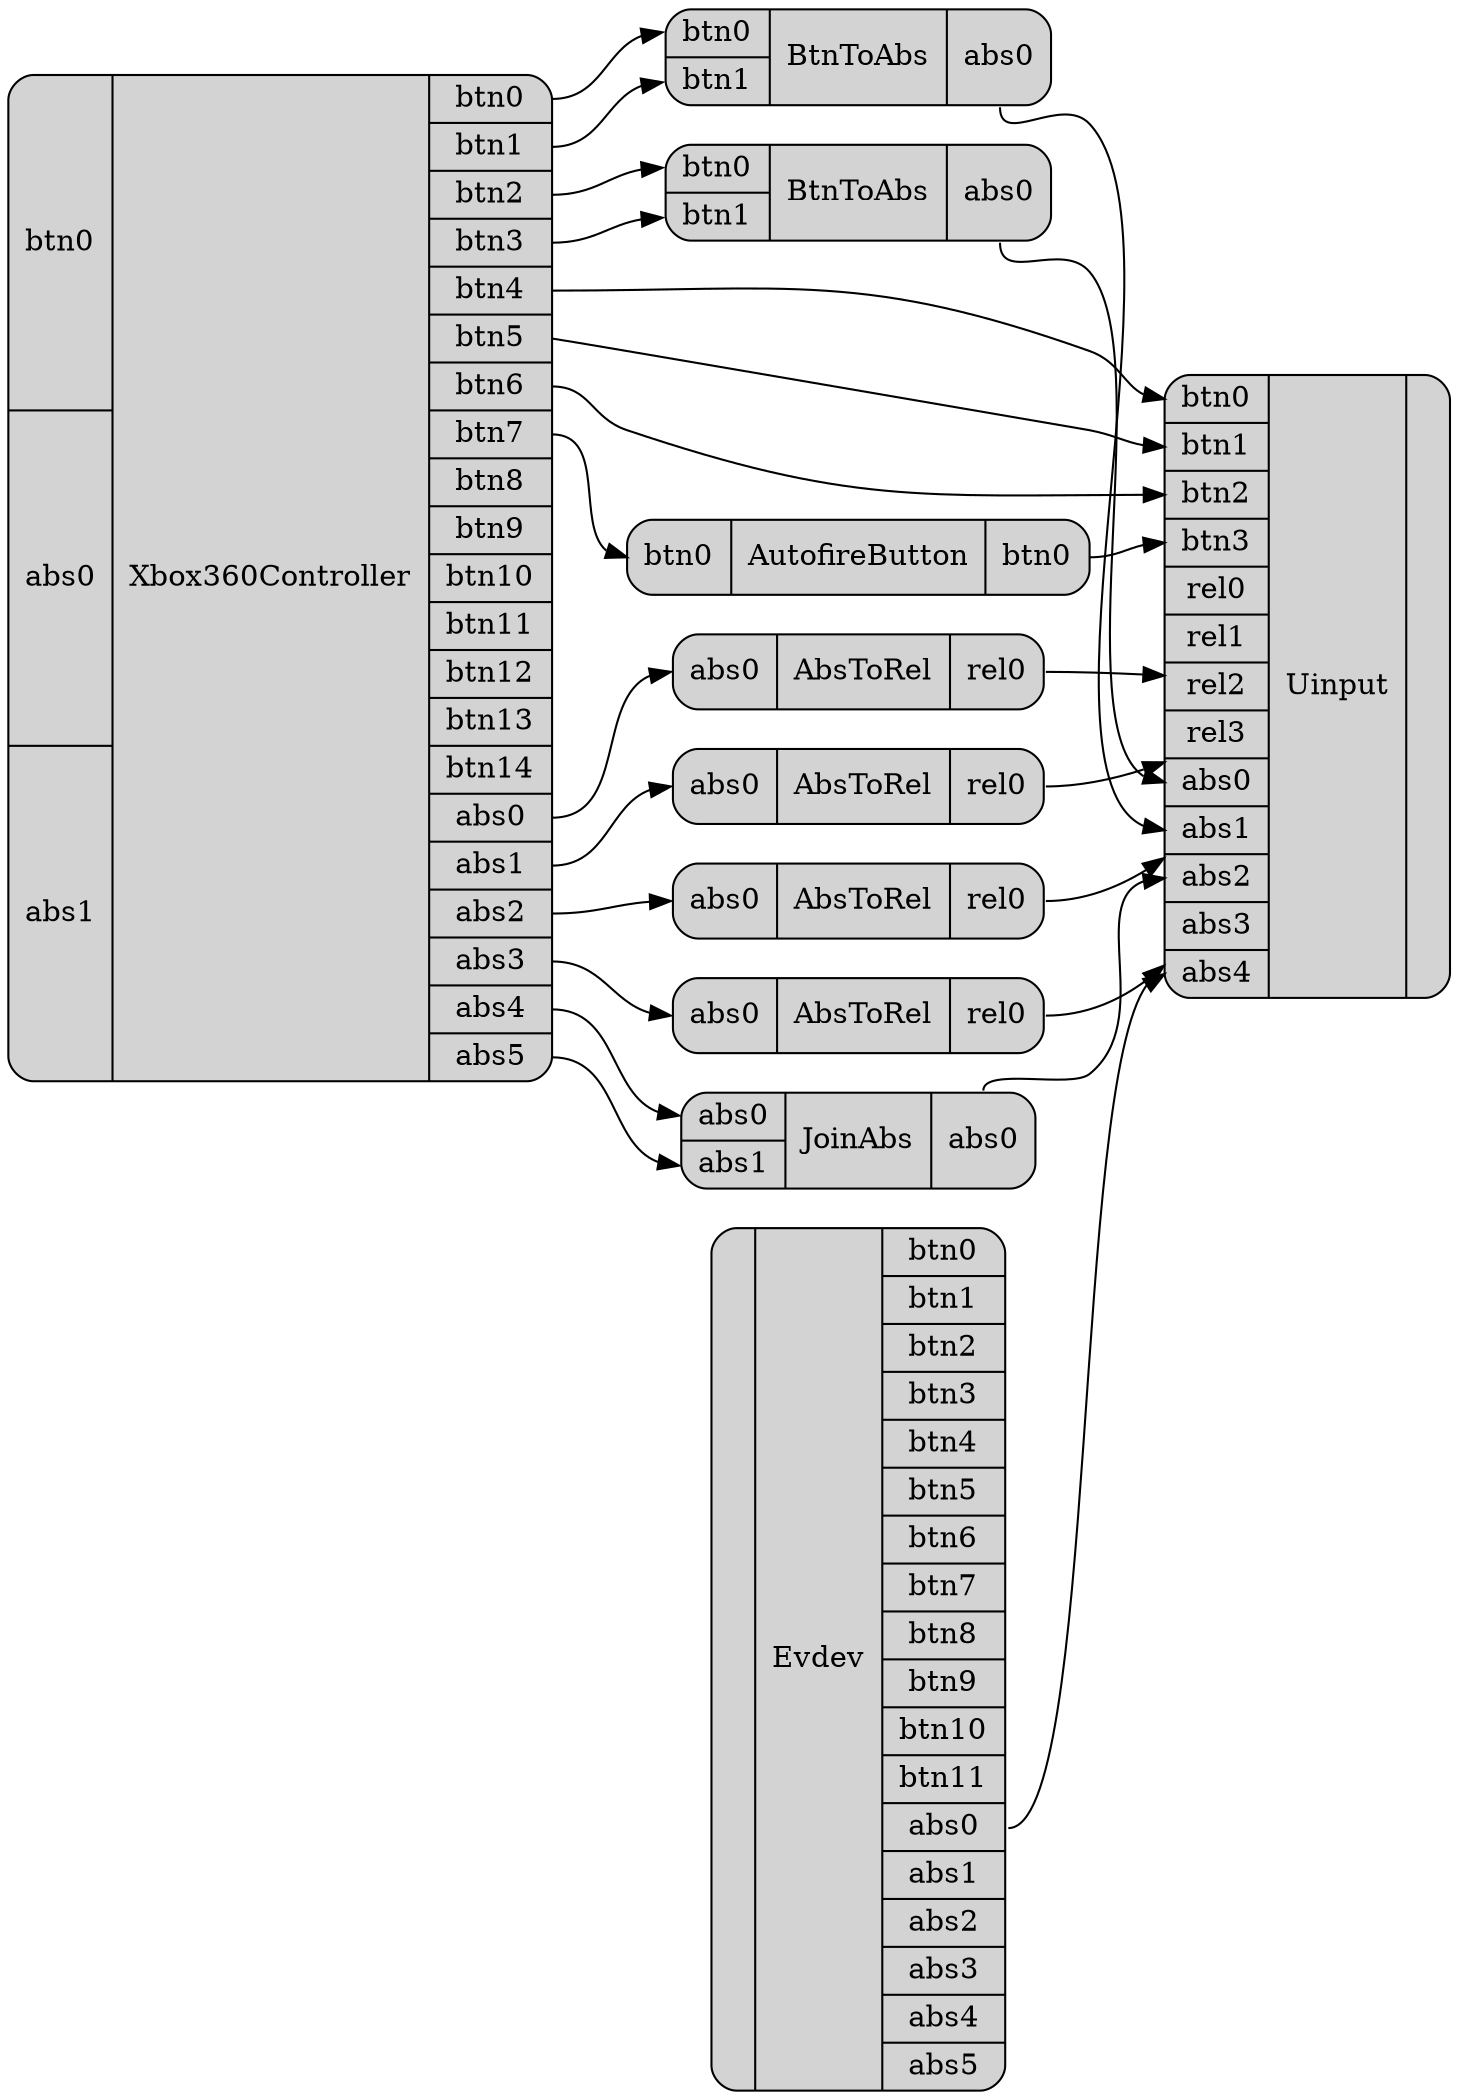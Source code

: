 digraph structs {
node [shape=Mrecord];
rankdir=LR;
  ctrl134828120 [style="filled", fillcolor="lightgray", label="{{<btnin0> btn0 | <absin0> abs0 | <absin1> abs1} | Xbox360Controller | {<btnout0> btn0 | <btnout1> btn1 | <btnout2> btn2 | <btnout3> btn3 | <btnout4> btn4 | <btnout5> btn5 | <btnout6> btn6 | <btnout7> btn7 | <btnout8> btn8 | <btnout9> btn9 | <btnout10> btn10 | <btnout11> btn11 | <btnout12> btn12 | <btnout13> btn13 | <btnout14> btn14 | <absout0> abs0 | <absout1> abs1 | <absout2> abs2 | <absout3> abs3 | <absout4> abs4 | <absout5> abs5}}"];
  ctrl134771112 [style="filled", fillcolor="lightgray", label="{ | Evdev | {<btnout0> btn0 | <btnout1> btn1 | <btnout2> btn2 | <btnout3> btn3 | <btnout4> btn4 | <btnout5> btn5 | <btnout6> btn6 | <btnout7> btn7 | <btnout8> btn8 | <btnout9> btn9 | <btnout10> btn10 | <btnout11> btn11 | <absout0> abs0 | <absout1> abs1 | <absout2> abs2 | <absout3> abs3 | <absout4> abs4 | <absout5> abs5}}"];
  ctrl134825720 [style="filled", fillcolor="lightgray", label="{{<btnin0> btn0 | <btnin1> btn1 | <btnin2> btn2 | <btnin3> btn3 | <rel0> rel0 | <rel1> rel1 | <rel2> rel2 | <rel3> rel3 | <absin0> abs0 | <absin1> abs1 | <absin2> abs2 | <absin3> abs3 | <absin4> abs4} | Uinput | }"];
  ctrl134834072 [style="filled", fillcolor="lightgray", label="{{<absin0> abs0} | AbsToRel | {<relout0> rel0}}"];
  ctrl134835000 [style="filled", fillcolor="lightgray", label="{{<absin0> abs0} | AbsToRel | {<relout0> rel0}}"];
  ctrl134835408 [style="filled", fillcolor="lightgray", label="{{<absin0> abs0} | AbsToRel | {<relout0> rel0}}"];
  ctrl134835832 [style="filled", fillcolor="lightgray", label="{{<absin0> abs0} | AbsToRel | {<relout0> rel0}}"];
  ctrl134836256 [style="filled", fillcolor="lightgray", label="{{<btnin0> btn0} | AutofireButton | {<btnout0> btn0}}"];
  ctrl134836696 [style="filled", fillcolor="lightgray", label="{{<absin0> abs0 | <absin1> abs1} | JoinAbs | {<absout0> abs0}}"];
  ctrl134837200 [style="filled", fillcolor="lightgray", label="{{<btnin0> btn0 | <btnin1> btn1} | BtnToAbs | {<absout0> abs0}}"];
  ctrl134837696 [style="filled", fillcolor="lightgray", label="{{<btnin0> btn0 | <btnin1> btn1} | BtnToAbs | {<absout0> abs0}}"];
  ctrl134828120:btnout4 -> ctrl134825720:btnin0;
  ctrl134828120:btnout5 -> ctrl134825720:btnin1;
  ctrl134828120:btnout6 -> ctrl134825720:btnin2;
  ctrl134836256:btnout0 -> ctrl134825720:btnin3;
  ctrl134837200:absout0 -> ctrl134825720:absin0;
  ctrl134837696:absout0 -> ctrl134825720:absin1;
  ctrl134836696:absout0 -> ctrl134825720:absin2;
  ctrl134771112:absout0 -> ctrl134825720:absin4;
  ctrl134834072:relout0 -> ctrl134825720:relin0;
  ctrl134835000:relout0 -> ctrl134825720:relin1;
  ctrl134835408:relout0 -> ctrl134825720:relin2;
  ctrl134835832:relout0 -> ctrl134825720:relin3;
  ctrl134828120:absout0 -> ctrl134834072:absin0;
  ctrl134828120:absout1 -> ctrl134835000:absin0;
  ctrl134828120:absout2 -> ctrl134835408:absin0;
  ctrl134828120:absout3 -> ctrl134835832:absin0;
  ctrl134828120:btnout7 -> ctrl134836256:btnin0;
  ctrl134828120:absout4 -> ctrl134836696:absin0;
  ctrl134828120:absout5 -> ctrl134836696:absin1;
  ctrl134828120:btnout2 -> ctrl134837200:btnin0;
  ctrl134828120:btnout3 -> ctrl134837200:btnin1;
  ctrl134828120:btnout0 -> ctrl134837696:btnin0;
  ctrl134828120:btnout1 -> ctrl134837696:btnin1;
}
